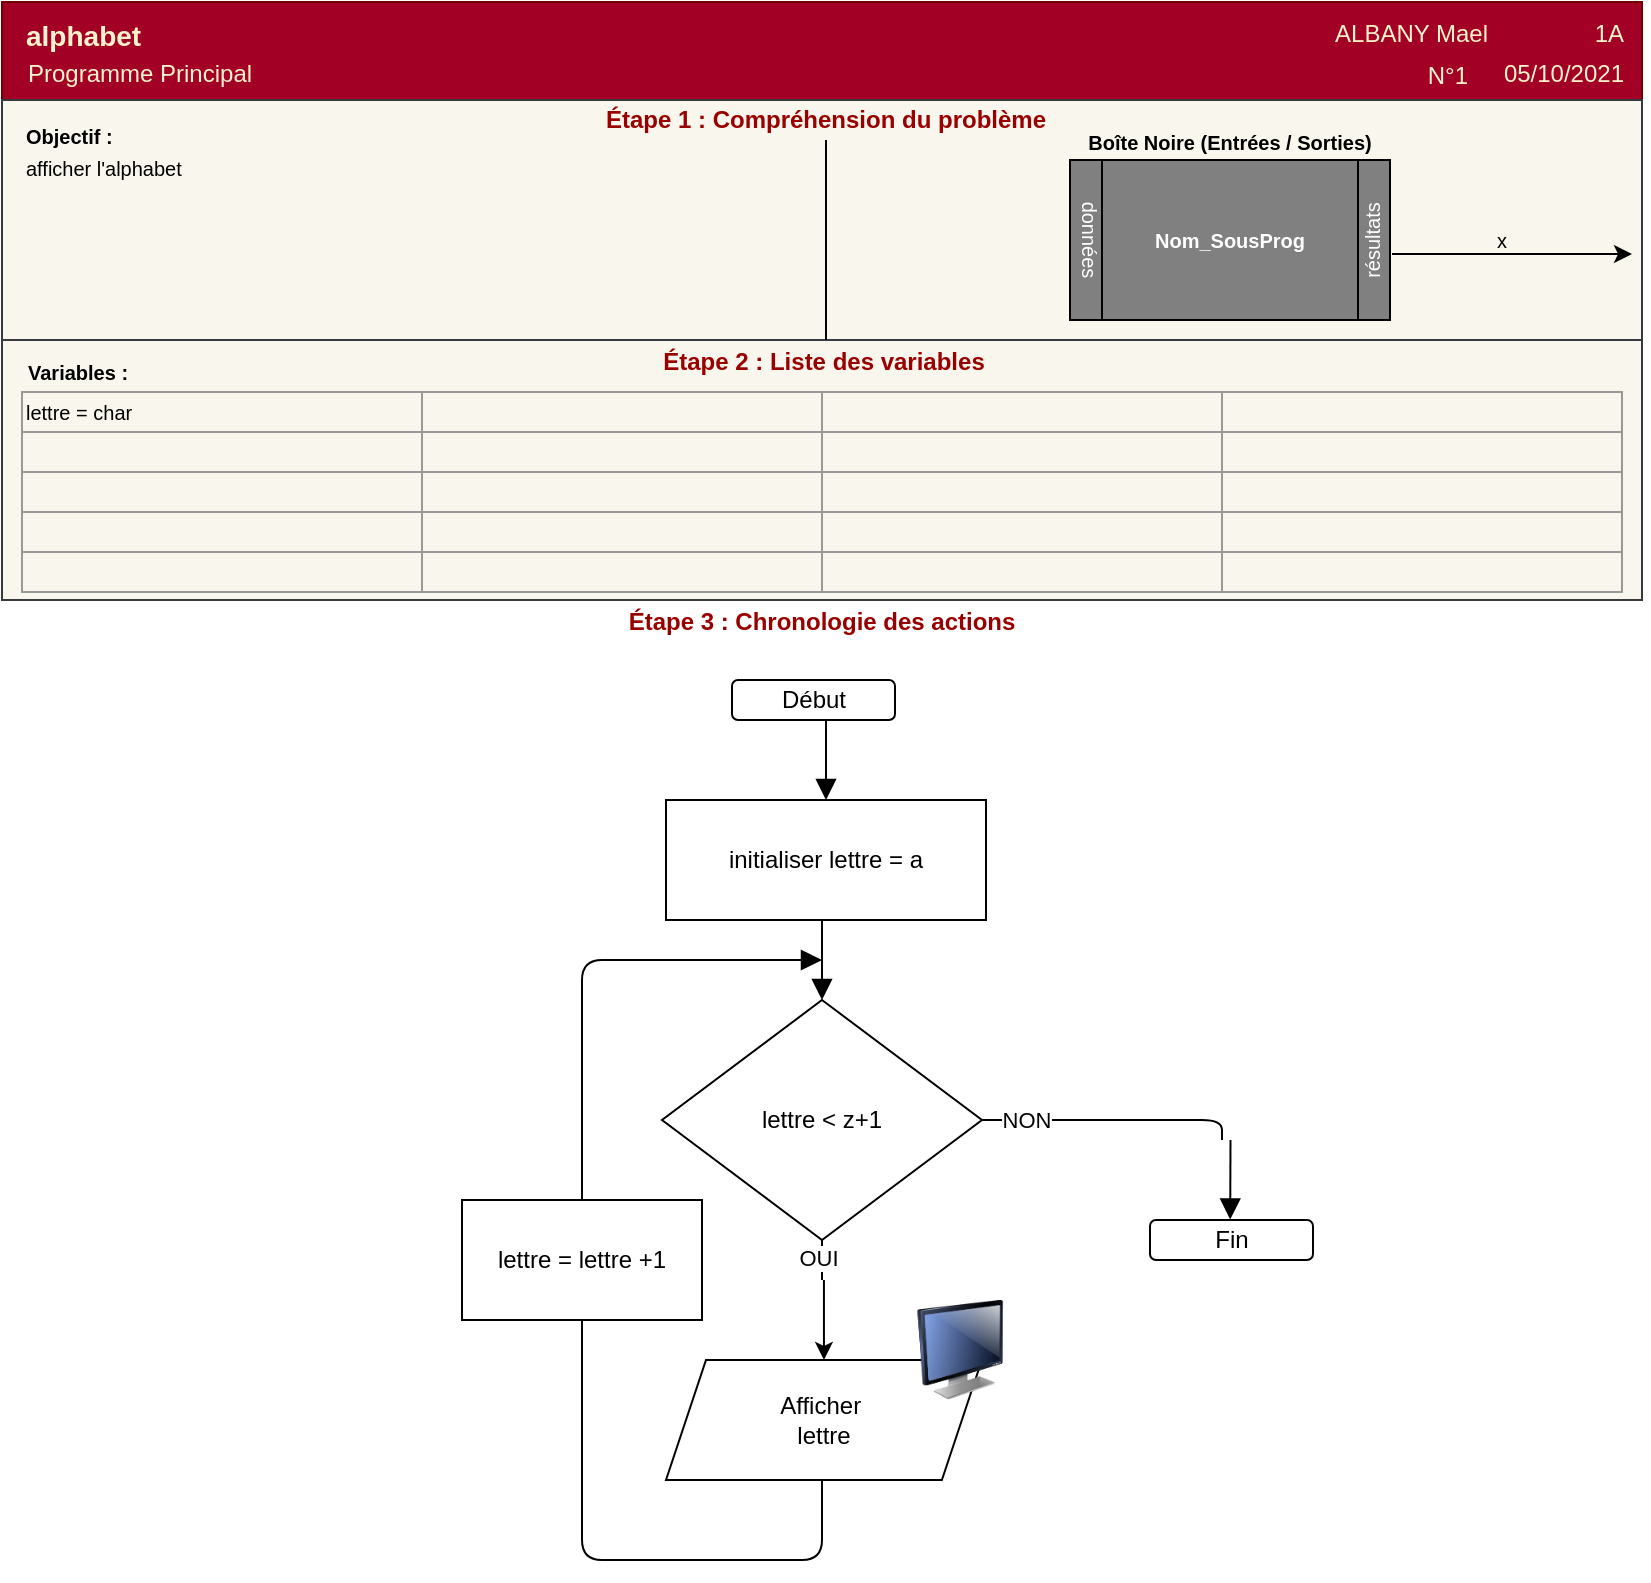 <mxfile version="15.2.7" type="device"><diagram id="C5RBs43oDa-KdzZeNtuy" name="Page-1"><mxGraphModel dx="2414" dy="1859" grid="1" gridSize="10" guides="1" tooltips="1" connect="1" arrows="1" fold="1" page="1" pageScale="1" pageWidth="827" pageHeight="1169" math="0" shadow="0"><root><mxCell id="WIyWlLk6GJQsqaUBKTNV-0"/><mxCell id="WIyWlLk6GJQsqaUBKTNV-1" parent="WIyWlLk6GJQsqaUBKTNV-0"/><mxCell id="lnCyzunkSjbtColJnRYk-47" value="" style="group" parent="WIyWlLk6GJQsqaUBKTNV-1" vertex="1" connectable="0"><mxGeometry x="-1650" y="-1169" width="820" height="299" as="geometry"/></mxCell><mxCell id="lnCyzunkSjbtColJnRYk-46" value="" style="group;allowArrows=0;dropTarget=0;recursiveResize=0;expand=0;movable=0;resizable=0;rotatable=0;deletable=0;cloneable=0;editable=0;" parent="lnCyzunkSjbtColJnRYk-47" vertex="1" connectable="0"><mxGeometry width="820" height="299" as="geometry"/></mxCell><mxCell id="FBwt7Aevd6_M9OipMNYC-8" value="" style="rounded=0;whiteSpace=wrap;html=1;fontSize=12;align=left;fillColor=#a20025;strokeColor=#6F0000;fontColor=#ffffff;deletable=0;cloneable=0;rotatable=0;resizable=0;movable=0;expand=0;recursiveResize=0;allowArrows=0;connectable=0;editable=0;" parent="lnCyzunkSjbtColJnRYk-46" vertex="1"><mxGeometry width="820" height="49" as="geometry"/></mxCell><mxCell id="td8Thl32gD1S19auqDvH-131" value="" style="rounded=0;whiteSpace=wrap;html=1;strokeWidth=1;perimeterSpacing=0;connectable=0;allowArrows=0;resizable=0;movable=0;rotatable=0;cloneable=0;deletable=0;resizeWidth=0;fillColor=#f9f7ed;strokeColor=#36393d;expand=0;recursiveResize=0;editable=0;" parent="lnCyzunkSjbtColJnRYk-46" vertex="1"><mxGeometry y="49" width="820" height="120" as="geometry"/></mxCell><mxCell id="pmkci14DqVWy7yplzHCR-0" value="" style="rounded=0;whiteSpace=wrap;html=1;fillColor=#f9f7ed;strokeColor=#36393d;connectable=0;allowArrows=0;recursiveResize=0;expand=0;movable=0;resizable=0;rotatable=0;cloneable=0;deletable=0;editable=0;" parent="lnCyzunkSjbtColJnRYk-46" vertex="1"><mxGeometry y="169" width="820" height="130" as="geometry"/></mxCell><mxCell id="FBwt7Aevd6_M9OipMNYC-7" value="" style="endArrow=none;html=1;fontSize=12;fontColor=#808080;startFill=0;endFill=0;anchorPointDirection=0;bendable=0;movable=0;cloneable=0;deletable=0;editable=0;" parent="lnCyzunkSjbtColJnRYk-47" edge="1"><mxGeometry width="50" height="50" relative="1" as="geometry"><mxPoint x="412" y="69" as="sourcePoint"/><mxPoint x="412" y="169" as="targetPoint"/></mxGeometry></mxCell><mxCell id="05bFbuM6658bWkNC-nGX-3" value="" style="group" parent="lnCyzunkSjbtColJnRYk-47" vertex="1" connectable="0"><mxGeometry x="695" y="109" width="120" height="20" as="geometry"/></mxCell><mxCell id="05bFbuM6658bWkNC-nGX-4" value="" style="endArrow=classic;html=1;anchorPointDirection=0;bendable=0;cloneable=0;movable=0;deletable=0;editable=0;" parent="05bFbuM6658bWkNC-nGX-3" edge="1"><mxGeometry y="10" width="50" height="50" as="geometry"><mxPoint y="17" as="sourcePoint"/><mxPoint x="120" y="17" as="targetPoint"/></mxGeometry></mxCell><mxCell id="05bFbuM6658bWkNC-nGX-5" value="&lt;font style=&quot;font-size: 10px&quot;&gt;x&lt;br&gt;&lt;/font&gt;" style="text;html=1;strokeColor=none;fillColor=none;align=center;verticalAlign=middle;whiteSpace=wrap;rounded=0;connectable=0;allowArrows=0;recursiveResize=0;expand=0;movable=0;resizable=0;rotatable=0;cloneable=0;deletable=0;autosize=1;pointerEvents=0;" parent="05bFbuM6658bWkNC-nGX-3" vertex="1"><mxGeometry x="45" width="20" height="20" as="geometry"/></mxCell><mxCell id="td8Thl32gD1S19auqDvH-126" value="Programme Principal&amp;nbsp;" style="text;html=1;strokeColor=none;fillColor=none;align=left;verticalAlign=middle;whiteSpace=wrap;rounded=0;fontColor=#FFF2CC;connectable=0;allowArrows=0;recursiveResize=0;expand=0;movable=0;resizable=0;rotatable=0;cloneable=0;deletable=0;pointerEvents=0;" parent="WIyWlLk6GJQsqaUBKTNV-1" vertex="1"><mxGeometry x="-1639" y="-1143" width="238" height="20" as="geometry"/></mxCell><mxCell id="td8Thl32gD1S19auqDvH-127" value="ALBANY Mael" style="text;html=1;strokeColor=none;fillColor=none;align=right;verticalAlign=middle;whiteSpace=wrap;rounded=0;movable=0;resizable=0;rotatable=0;deletable=0;editable=1;connectable=0;fontColor=#FFF2CC;allowArrows=0;recursiveResize=0;expand=0;cloneable=0;pointerEvents=0;" parent="WIyWlLk6GJQsqaUBKTNV-1" vertex="1"><mxGeometry x="-1285" y="-1163" width="380" height="20" as="geometry"/></mxCell><mxCell id="td8Thl32gD1S19auqDvH-128" value="1A" style="text;html=1;strokeColor=none;fillColor=none;align=right;verticalAlign=middle;whiteSpace=wrap;rounded=0;movable=0;fontColor=#FFF2CC;connectable=0;allowArrows=0;recursiveResize=0;expand=0;resizable=0;rotatable=0;cloneable=0;deletable=0;pointerEvents=0;" parent="WIyWlLk6GJQsqaUBKTNV-1" vertex="1"><mxGeometry x="-900" y="-1165" width="63.45" height="23" as="geometry"/></mxCell><mxCell id="td8Thl32gD1S19auqDvH-132" value="N°1" style="text;html=1;strokeColor=none;fillColor=none;align=right;verticalAlign=middle;whiteSpace=wrap;rounded=0;movable=0;fontColor=#FFF2CC;connectable=0;allowArrows=0;recursiveResize=0;expand=0;resizable=0;rotatable=0;cloneable=0;deletable=0;pointerEvents=0;" parent="WIyWlLk6GJQsqaUBKTNV-1" vertex="1"><mxGeometry x="-1017" y="-1142" width="102" height="20" as="geometry"/></mxCell><mxCell id="td8Thl32gD1S19auqDvH-133" value="&lt;font style=&quot;font-size: 10px&quot;&gt;&lt;b&gt;Objectif :&lt;/b&gt;&lt;/font&gt;" style="text;html=1;strokeColor=none;fillColor=none;align=left;verticalAlign=middle;whiteSpace=wrap;rounded=0;fontSize=14;resizable=0;movable=0;editable=0;rotatable=0;deletable=0;connectable=0;allowArrows=0;recursiveResize=0;expand=0;cloneable=0;pointerEvents=0;" parent="WIyWlLk6GJQsqaUBKTNV-1" vertex="1"><mxGeometry x="-1640" y="-1112.5" width="160" height="19.5" as="geometry"/></mxCell><mxCell id="td8Thl32gD1S19auqDvH-142" value="05/10/2021" style="text;html=1;strokeColor=none;fillColor=none;align=right;verticalAlign=middle;whiteSpace=wrap;rounded=0;movable=0;fontColor=#FFF2CC;connectable=0;allowArrows=0;recursiveResize=0;expand=0;resizable=0;rotatable=0;cloneable=0;deletable=0;pointerEvents=0;" parent="WIyWlLk6GJQsqaUBKTNV-1" vertex="1"><mxGeometry x="-908" y="-1143" width="71" height="20" as="geometry"/></mxCell><mxCell id="td8Thl32gD1S19auqDvH-143" value="&lt;font color=&quot;#fff2cc&quot; face=&quot;helvetica&quot;&gt;&lt;span style=&quot;font-size: 14px&quot;&gt;&lt;b&gt;alphabet&lt;/b&gt;&lt;/span&gt;&lt;/font&gt;" style="text;whiteSpace=wrap;html=1;fontSize=16;movable=0;align=left;connectable=0;allowArrows=0;resizable=0;rotatable=0;cloneable=0;deletable=0;expand=0;recursiveResize=0;pointerEvents=0;" parent="WIyWlLk6GJQsqaUBKTNV-1" vertex="1"><mxGeometry x="-1640" y="-1169" width="280" height="30" as="geometry"/></mxCell><mxCell id="td8Thl32gD1S19auqDvH-146" value="&lt;font style=&quot;font-size: 10px&quot;&gt;afficher l'alphabet&amp;nbsp;&lt;/font&gt;" style="text;html=1;strokeColor=none;fillColor=none;align=left;verticalAlign=top;whiteSpace=wrap;rounded=0;movable=0;autosize=0;resizable=0;deletable=0;allowArrows=0;connectable=0;imageVerticalAlign=top;rotatable=0;cloneable=0;recursiveResize=0;expand=0;resizeHeight=0;pointerEvents=0;" parent="WIyWlLk6GJQsqaUBKTNV-1" vertex="1"><mxGeometry x="-1640" y="-1100" width="370" height="90" as="geometry"/></mxCell><mxCell id="pmkci14DqVWy7yplzHCR-1" value="&lt;b style=&quot;&quot;&gt;&lt;font style=&quot;font-size: 10px&quot;&gt;Variables :&lt;/font&gt;&lt;/b&gt;" style="text;html=1;strokeColor=none;fillColor=none;align=left;verticalAlign=middle;whiteSpace=wrap;rounded=0;connectable=0;allowArrows=0;recursiveResize=0;expand=0;movable=0;resizable=0;rotatable=0;cloneable=0;deletable=0;pointerEvents=0;editable=0;" parent="WIyWlLk6GJQsqaUBKTNV-1" vertex="1"><mxGeometry x="-1639" y="-994" width="80" height="20" as="geometry"/></mxCell><mxCell id="pmkci14DqVWy7yplzHCR-34" value="" style="group;allowArrows=0;dropTarget=0;recursiveResize=0;expand=0;movable=0;resizable=0;rotatable=0;deletable=0;cloneable=0;pointerEvents=0;" parent="WIyWlLk6GJQsqaUBKTNV-1" vertex="1" connectable="0"><mxGeometry x="-1639" y="-970" width="795" height="90" as="geometry"/></mxCell><mxCell id="pmkci14DqVWy7yplzHCR-53" value="" style="group;allowArrows=0;dropTarget=0;recursiveResize=0;expand=0;movable=0;resizable=0;rotatable=0;cloneable=0;deletable=0;container=0;pointerEvents=0;" parent="WIyWlLk6GJQsqaUBKTNV-1" vertex="1" connectable="0"><mxGeometry x="-1639" y="-970" width="800.45" height="90" as="geometry"/></mxCell><mxCell id="lnCyzunkSjbtColJnRYk-22" value="&lt;span style=&quot;font-family: &amp;#34;helvetica&amp;#34; ; font-style: normal ; letter-spacing: normal ; text-indent: 0px ; text-transform: none ; word-spacing: 0px ; display: inline ; float: none&quot;&gt;&lt;b&gt;&lt;font style=&quot;font-size: 12px&quot; color=&quot;#990000&quot;&gt;Étape 1 : Compréhension du problème&lt;/font&gt;&lt;/b&gt;&lt;/span&gt;" style="text;whiteSpace=wrap;html=1;align=center;connectable=0;allowArrows=0;recursiveResize=0;expand=0;movable=0;resizable=0;rotatable=0;deletable=0;cloneable=0;pointerEvents=0;editable=0;" parent="WIyWlLk6GJQsqaUBKTNV-1" vertex="1"><mxGeometry x="-1378" y="-1123.75" width="280" height="30" as="geometry"/></mxCell><mxCell id="lnCyzunkSjbtColJnRYk-23" value="&lt;span style=&quot;font-family: &amp;#34;helvetica&amp;#34; ; font-style: normal ; letter-spacing: normal ; text-indent: 0px ; text-transform: none ; word-spacing: 0px ; display: inline ; float: none&quot;&gt;&lt;b&gt;&lt;font style=&quot;font-size: 12px&quot; color=&quot;#990000&quot;&gt;Étape 2 : Liste des variables&lt;/font&gt;&lt;/b&gt;&lt;/span&gt;" style="text;whiteSpace=wrap;html=1;align=center;connectable=0;allowArrows=0;expand=0;recursiveResize=0;movable=0;resizable=0;rotatable=0;cloneable=0;deletable=0;pointerEvents=0;editable=0;" parent="WIyWlLk6GJQsqaUBKTNV-1" vertex="1"><mxGeometry x="-1379" y="-1003" width="280" height="30" as="geometry"/></mxCell><mxCell id="lnCyzunkSjbtColJnRYk-24" value="&lt;span style=&quot;font-family: &amp;#34;helvetica&amp;#34; ; font-style: normal ; letter-spacing: normal ; text-indent: 0px ; text-transform: none ; word-spacing: 0px ; display: inline ; float: none&quot;&gt;&lt;b&gt;&lt;font style=&quot;font-size: 12px&quot; color=&quot;#990000&quot;&gt;Étape 3 : Chronologie des actions&lt;/font&gt;&lt;/b&gt;&lt;/span&gt;" style="text;whiteSpace=wrap;html=1;align=center;connectable=0;allowArrows=0;recursiveResize=0;expand=0;movable=0;resizable=0;rotatable=0;cloneable=0;deletable=0;pointerEvents=0;editable=0;" parent="WIyWlLk6GJQsqaUBKTNV-1" vertex="1"><mxGeometry x="-1380" y="-873" width="280" height="20" as="geometry"/></mxCell><mxCell id="pmkci14DqVWy7yplzHCR-49" value="lettre = char" style="rounded=0;whiteSpace=wrap;html=1;align=left;verticalAlign=middle;labelBackgroundColor=none;fontColor=none;noLabel=0;fillColor=none;strokeColor=#999999;allowArrows=0;connectable=0;recursiveResize=0;expand=0;movable=0;resizable=0;rotatable=0;cloneable=0;deletable=0;editable=1;fontSize=10;spacingBottom=1;pointerEvents=0;" parent="WIyWlLk6GJQsqaUBKTNV-1" vertex="1"><mxGeometry x="-1640" y="-974" width="200" height="20" as="geometry"/></mxCell><mxCell id="td8Thl32gD1S19auqDvH-148" value="&lt;font style=&quot;font-size: 10px&quot;&gt;&lt;b&gt;Boîte Noire (Entrées / Sorties)&lt;/b&gt;&lt;/font&gt;" style="text;html=1;strokeColor=none;fillColor=none;align=center;verticalAlign=middle;whiteSpace=wrap;rounded=0;fontSize=14;movable=0;resizable=0;connectable=0;allowArrows=0;rotatable=0;deletable=0;expand=0;editable=0;recursiveResize=0;cloneable=0;pointerEvents=0;" parent="WIyWlLk6GJQsqaUBKTNV-1" vertex="1"><mxGeometry x="-1126" y="-1109.5" width="180" height="19.5" as="geometry"/></mxCell><mxCell id="lnCyzunkSjbtColJnRYk-25" value="" style="group;allowArrows=0;dropTarget=0;recursiveResize=0;expand=0;movable=0;resizable=0;rotatable=0;cloneable=0;deletable=0;editable=0;" parent="WIyWlLk6GJQsqaUBKTNV-1" vertex="1" connectable="0"><mxGeometry x="-1117" y="-1090" width="162" height="80" as="geometry"/></mxCell><mxCell id="lnCyzunkSjbtColJnRYk-19" value="&lt;font color=&quot;#ffffff&quot; style=&quot;font-size: 10px&quot;&gt;&lt;b&gt;Nom_SousProg&lt;/b&gt;&lt;/font&gt;" style="shape=process;whiteSpace=wrap;html=1;backgroundOutline=0;fontColor=#808080;fillColor=#808080;allowArrows=0;recursiveResize=0;expand=0;resizable=0;rotatable=0;cloneable=0;connectable=0;movable=0;deletable=0;" parent="lnCyzunkSjbtColJnRYk-25" vertex="1"><mxGeometry x="1" width="160" height="80" as="geometry"/></mxCell><mxCell id="lnCyzunkSjbtColJnRYk-20" value="&lt;span style=&quot;font-size: 10px&quot;&gt;données&lt;/span&gt;" style="text;html=1;strokeColor=none;fillColor=none;align=center;verticalAlign=middle;whiteSpace=wrap;rounded=0;horizontal=0;fontColor=#FFFFFF;rotation=-180;spacing=0;fontSize=10;allowArrows=0;expand=0;movable=0;resizable=0;rotatable=0;cloneable=0;deletable=0;pointerEvents=0;editable=0;connectable=0;recursiveResize=0;" parent="lnCyzunkSjbtColJnRYk-25" vertex="1"><mxGeometry x="1" y="10" width="20" height="60" as="geometry"/></mxCell><mxCell id="lnCyzunkSjbtColJnRYk-21" value="&lt;span style=&quot;font-size: 10px&quot;&gt;résultats&lt;br style=&quot;font-size: 10px&quot;&gt;&lt;/span&gt;" style="text;html=1;strokeColor=none;fillColor=none;align=center;verticalAlign=middle;whiteSpace=wrap;rounded=0;horizontal=0;fontColor=#FFFFFF;rotation=0;spacing=0;fontSize=10;allowArrows=0;expand=0;movable=0;resizable=0;rotatable=0;cloneable=0;deletable=0;pointerEvents=0;editable=0;connectable=0;recursiveResize=0;" parent="lnCyzunkSjbtColJnRYk-25" vertex="1"><mxGeometry x="142" y="10" width="20" height="60" as="geometry"/></mxCell><mxCell id="lnCyzunkSjbtColJnRYk-27" value="" style="rounded=0;whiteSpace=wrap;html=1;align=left;verticalAlign=middle;labelBackgroundColor=none;fontColor=none;noLabel=0;fillColor=none;strokeColor=#999999;allowArrows=0;connectable=0;recursiveResize=0;expand=0;movable=0;resizable=0;rotatable=0;cloneable=0;deletable=0;editable=1;fontSize=10;spacingBottom=1;pointerEvents=0;" parent="WIyWlLk6GJQsqaUBKTNV-1" vertex="1"><mxGeometry x="-1640" y="-954" width="200" height="20" as="geometry"/></mxCell><mxCell id="lnCyzunkSjbtColJnRYk-28" value="" style="rounded=0;whiteSpace=wrap;html=1;align=left;verticalAlign=middle;labelBackgroundColor=none;fontColor=none;noLabel=0;fillColor=none;strokeColor=#999999;allowArrows=0;connectable=0;recursiveResize=0;expand=0;movable=0;resizable=0;rotatable=0;cloneable=0;deletable=0;editable=1;fontSize=10;spacingBottom=1;pointerEvents=0;" parent="WIyWlLk6GJQsqaUBKTNV-1" vertex="1"><mxGeometry x="-1640" y="-934" width="200" height="20" as="geometry"/></mxCell><mxCell id="lnCyzunkSjbtColJnRYk-29" value="" style="rounded=0;whiteSpace=wrap;html=1;align=left;verticalAlign=middle;labelBackgroundColor=none;fontColor=none;noLabel=0;fillColor=none;strokeColor=#999999;allowArrows=0;connectable=0;recursiveResize=0;expand=0;movable=0;resizable=0;rotatable=0;cloneable=0;deletable=0;editable=1;fontSize=10;spacingBottom=1;pointerEvents=0;" parent="WIyWlLk6GJQsqaUBKTNV-1" vertex="1"><mxGeometry x="-1640" y="-914" width="200" height="20" as="geometry"/></mxCell><mxCell id="lnCyzunkSjbtColJnRYk-30" value="" style="rounded=0;whiteSpace=wrap;html=1;align=left;verticalAlign=middle;labelBackgroundColor=none;fontColor=none;noLabel=0;fillColor=none;strokeColor=#999999;allowArrows=0;connectable=0;recursiveResize=0;expand=0;movable=0;resizable=0;rotatable=0;cloneable=0;deletable=0;editable=1;fontSize=10;spacingBottom=1;pointerEvents=0;" parent="WIyWlLk6GJQsqaUBKTNV-1" vertex="1"><mxGeometry x="-1640" y="-894" width="200" height="20" as="geometry"/></mxCell><mxCell id="lnCyzunkSjbtColJnRYk-31" value="" style="rounded=0;whiteSpace=wrap;html=1;align=left;verticalAlign=middle;labelBackgroundColor=none;fontColor=none;noLabel=0;fillColor=none;strokeColor=#999999;allowArrows=0;connectable=0;recursiveResize=0;expand=0;movable=0;resizable=0;rotatable=0;cloneable=0;deletable=0;editable=1;fontSize=10;spacingBottom=1;pointerEvents=0;" parent="WIyWlLk6GJQsqaUBKTNV-1" vertex="1"><mxGeometry x="-1440" y="-974" width="200" height="20" as="geometry"/></mxCell><mxCell id="lnCyzunkSjbtColJnRYk-32" value="" style="rounded=0;whiteSpace=wrap;html=1;align=left;verticalAlign=middle;labelBackgroundColor=none;fontColor=none;noLabel=0;fillColor=none;strokeColor=#999999;allowArrows=0;connectable=0;recursiveResize=0;expand=0;movable=0;resizable=0;rotatable=0;cloneable=0;deletable=0;editable=1;fontSize=10;spacingBottom=1;pointerEvents=0;" parent="WIyWlLk6GJQsqaUBKTNV-1" vertex="1"><mxGeometry x="-1440" y="-954" width="200" height="20" as="geometry"/></mxCell><mxCell id="lnCyzunkSjbtColJnRYk-33" value="" style="rounded=0;whiteSpace=wrap;html=1;align=left;verticalAlign=middle;labelBackgroundColor=none;fontColor=none;noLabel=0;fillColor=none;strokeColor=#999999;allowArrows=0;connectable=0;recursiveResize=0;expand=0;movable=0;resizable=0;rotatable=0;cloneable=0;deletable=0;editable=1;fontSize=10;spacingBottom=1;pointerEvents=0;" parent="WIyWlLk6GJQsqaUBKTNV-1" vertex="1"><mxGeometry x="-1440" y="-934" width="200" height="20" as="geometry"/></mxCell><mxCell id="lnCyzunkSjbtColJnRYk-34" value="" style="rounded=0;whiteSpace=wrap;html=1;align=left;verticalAlign=middle;labelBackgroundColor=none;fontColor=none;noLabel=0;fillColor=none;strokeColor=#999999;allowArrows=0;connectable=0;recursiveResize=0;expand=0;movable=0;resizable=0;rotatable=0;cloneable=0;deletable=0;editable=1;fontSize=10;spacingBottom=1;pointerEvents=0;" parent="WIyWlLk6GJQsqaUBKTNV-1" vertex="1"><mxGeometry x="-1440" y="-914" width="200" height="20" as="geometry"/></mxCell><mxCell id="lnCyzunkSjbtColJnRYk-35" value="" style="rounded=0;whiteSpace=wrap;html=1;align=left;verticalAlign=middle;labelBackgroundColor=none;fontColor=none;noLabel=0;fillColor=none;strokeColor=#999999;allowArrows=0;connectable=0;recursiveResize=0;expand=0;movable=0;resizable=0;rotatable=0;cloneable=0;deletable=0;editable=1;fontSize=10;spacingBottom=1;pointerEvents=0;" parent="WIyWlLk6GJQsqaUBKTNV-1" vertex="1"><mxGeometry x="-1440" y="-894" width="200" height="20" as="geometry"/></mxCell><mxCell id="lnCyzunkSjbtColJnRYk-36" value="" style="rounded=0;whiteSpace=wrap;html=1;align=left;verticalAlign=middle;labelBackgroundColor=none;fontColor=none;noLabel=0;fillColor=none;strokeColor=#999999;allowArrows=0;connectable=0;recursiveResize=0;expand=0;movable=0;resizable=0;rotatable=0;cloneable=0;deletable=0;editable=1;fontSize=10;spacingBottom=1;pointerEvents=0;" parent="WIyWlLk6GJQsqaUBKTNV-1" vertex="1"><mxGeometry x="-1240" y="-974" width="200" height="20" as="geometry"/></mxCell><mxCell id="lnCyzunkSjbtColJnRYk-37" value="" style="rounded=0;whiteSpace=wrap;html=1;align=left;verticalAlign=middle;labelBackgroundColor=none;fontColor=none;noLabel=0;fillColor=none;strokeColor=#999999;allowArrows=0;connectable=0;recursiveResize=0;expand=0;movable=0;resizable=0;rotatable=0;cloneable=0;deletable=0;editable=1;fontSize=10;spacingBottom=1;pointerEvents=0;" parent="WIyWlLk6GJQsqaUBKTNV-1" vertex="1"><mxGeometry x="-1240" y="-954" width="200" height="20" as="geometry"/></mxCell><mxCell id="lnCyzunkSjbtColJnRYk-38" value="" style="rounded=0;whiteSpace=wrap;html=1;align=left;verticalAlign=middle;labelBackgroundColor=none;fontColor=none;noLabel=0;fillColor=none;strokeColor=#999999;allowArrows=0;connectable=0;recursiveResize=0;expand=0;movable=0;resizable=0;rotatable=0;cloneable=0;deletable=0;editable=1;fontSize=10;spacingBottom=1;pointerEvents=0;" parent="WIyWlLk6GJQsqaUBKTNV-1" vertex="1"><mxGeometry x="-1240" y="-934" width="200" height="20" as="geometry"/></mxCell><mxCell id="lnCyzunkSjbtColJnRYk-39" value="" style="rounded=0;whiteSpace=wrap;html=1;align=left;verticalAlign=middle;labelBackgroundColor=none;fontColor=none;noLabel=0;fillColor=none;strokeColor=#999999;allowArrows=0;connectable=0;recursiveResize=0;expand=0;movable=0;resizable=0;rotatable=0;cloneable=0;deletable=0;editable=1;fontSize=10;spacingBottom=1;pointerEvents=0;" parent="WIyWlLk6GJQsqaUBKTNV-1" vertex="1"><mxGeometry x="-1240" y="-914" width="200" height="20" as="geometry"/></mxCell><mxCell id="lnCyzunkSjbtColJnRYk-40" value="" style="rounded=0;whiteSpace=wrap;html=1;align=left;verticalAlign=middle;labelBackgroundColor=none;fontColor=none;noLabel=0;fillColor=none;strokeColor=#999999;allowArrows=0;connectable=0;recursiveResize=0;expand=0;movable=0;resizable=0;rotatable=0;cloneable=0;deletable=0;editable=1;fontSize=10;spacingBottom=1;pointerEvents=0;" parent="WIyWlLk6GJQsqaUBKTNV-1" vertex="1"><mxGeometry x="-1240" y="-894" width="200" height="20" as="geometry"/></mxCell><mxCell id="lnCyzunkSjbtColJnRYk-41" value="" style="rounded=0;whiteSpace=wrap;html=1;align=left;verticalAlign=middle;labelBackgroundColor=none;fontColor=none;noLabel=0;fillColor=none;strokeColor=#999999;allowArrows=0;connectable=0;recursiveResize=0;expand=0;movable=0;resizable=0;rotatable=0;cloneable=0;deletable=0;editable=1;fontSize=10;spacingBottom=1;pointerEvents=0;" parent="WIyWlLk6GJQsqaUBKTNV-1" vertex="1"><mxGeometry x="-1040" y="-974" width="200" height="20" as="geometry"/></mxCell><mxCell id="lnCyzunkSjbtColJnRYk-42" value="" style="rounded=0;whiteSpace=wrap;html=1;align=left;verticalAlign=middle;labelBackgroundColor=none;fontColor=none;noLabel=0;fillColor=none;strokeColor=#999999;allowArrows=0;connectable=0;recursiveResize=0;expand=0;movable=0;resizable=0;rotatable=0;cloneable=0;deletable=0;editable=1;fontSize=10;spacingBottom=1;pointerEvents=0;" parent="WIyWlLk6GJQsqaUBKTNV-1" vertex="1"><mxGeometry x="-1040" y="-954" width="200" height="20" as="geometry"/></mxCell><mxCell id="lnCyzunkSjbtColJnRYk-43" value="" style="rounded=0;whiteSpace=wrap;html=1;align=left;verticalAlign=middle;labelBackgroundColor=none;fontColor=none;noLabel=0;fillColor=none;strokeColor=#999999;allowArrows=0;connectable=0;recursiveResize=0;expand=0;movable=0;resizable=0;rotatable=0;cloneable=0;deletable=0;editable=1;fontSize=10;spacingBottom=1;pointerEvents=0;" parent="WIyWlLk6GJQsqaUBKTNV-1" vertex="1"><mxGeometry x="-1040" y="-934" width="200" height="20" as="geometry"/></mxCell><mxCell id="lnCyzunkSjbtColJnRYk-44" value="" style="rounded=0;whiteSpace=wrap;html=1;align=left;verticalAlign=middle;labelBackgroundColor=none;fontColor=none;noLabel=0;fillColor=none;strokeColor=#999999;allowArrows=0;connectable=0;recursiveResize=0;expand=0;movable=0;resizable=0;rotatable=0;cloneable=0;deletable=0;editable=1;fontSize=10;spacingBottom=1;pointerEvents=0;" parent="WIyWlLk6GJQsqaUBKTNV-1" vertex="1"><mxGeometry x="-1040" y="-914" width="200" height="20" as="geometry"/></mxCell><mxCell id="lnCyzunkSjbtColJnRYk-45" value="" style="rounded=0;whiteSpace=wrap;html=1;align=left;verticalAlign=middle;labelBackgroundColor=none;fontColor=none;noLabel=0;fillColor=none;strokeColor=#999999;allowArrows=0;connectable=0;recursiveResize=0;expand=0;movable=0;resizable=0;rotatable=0;cloneable=0;deletable=0;editable=1;fontSize=10;spacingBottom=1;pointerEvents=0;" parent="WIyWlLk6GJQsqaUBKTNV-1" vertex="1"><mxGeometry x="-1040" y="-894" width="200" height="20" as="geometry"/></mxCell><mxCell id="OfqbI2olw_oCCdwWhTum-0" value="Début" style="rounded=1;whiteSpace=wrap;html=1;fontSize=12;glass=0;strokeWidth=1;shadow=0;fontColor=#000000;fillColor=default;align=center;imageAspect=1;connectable=1;allowArrows=0;recursiveResize=0;expand=0;resizable=0;rotatable=0;cloneable=0;pointerEvents=0;" vertex="1" parent="WIyWlLk6GJQsqaUBKTNV-1"><mxGeometry x="-1285" y="-830" width="81.5" height="20" as="geometry"/></mxCell><mxCell id="OfqbI2olw_oCCdwWhTum-1" value="" style="group" vertex="1" connectable="0" parent="WIyWlLk6GJQsqaUBKTNV-1"><mxGeometry x="-1318" y="-810" width="160" height="100" as="geometry"/></mxCell><mxCell id="OfqbI2olw_oCCdwWhTum-2" value="initialiser lettre = a" style="rounded=0;whiteSpace=wrap;html=1;fontSize=12;glass=0;strokeWidth=1;shadow=0;fontColor=#000000;fillColor=default;align=center;pointerEvents=0;connectable=1;allowArrows=0;expand=0;rotatable=0;movable=0;recursiveResize=0;cloneable=0;deletable=0;" vertex="1" parent="OfqbI2olw_oCCdwWhTum-1"><mxGeometry y="40" width="160" height="60" as="geometry"/></mxCell><mxCell id="OfqbI2olw_oCCdwWhTum-3" value="" style="endArrow=block;html=1;endSize=8;endFill=1;anchorPointDirection=0;bendable=0;entryX=0.5;entryY=0;entryDx=0;entryDy=0;movable=0;cloneable=0;deletable=0;editable=0;" edge="1" parent="OfqbI2olw_oCCdwWhTum-1" target="OfqbI2olw_oCCdwWhTum-2"><mxGeometry width="50" height="50" as="geometry"><mxPoint x="80" as="sourcePoint"/><mxPoint x="81.22" y="60" as="targetPoint"/></mxGeometry></mxCell><mxCell id="OfqbI2olw_oCCdwWhTum-4" value="" style="group" vertex="1" connectable="0" parent="WIyWlLk6GJQsqaUBKTNV-1"><mxGeometry x="-1360" y="-710" width="365.5" height="320" as="geometry"/></mxCell><mxCell id="OfqbI2olw_oCCdwWhTum-5" value="" style="endArrow=block;html=1;endFill=1;endSize=8;spacingBottom=30;spacingRight=2;spacingLeft=0;anchorPointDirection=0;bendable=1;movable=1;cloneable=0;deletable=1;editable=1;resizable=1;rotatable=1;connectable=1;" edge="1" parent="OfqbI2olw_oCCdwWhTum-4"><mxGeometry x="40" y="280" width="50" height="50" as="geometry"><mxPoint x="120" y="280" as="sourcePoint"/><mxPoint x="120" y="20" as="targetPoint"/><Array as="points"><mxPoint x="120" y="320"/><mxPoint y="320"/><mxPoint y="240"/><mxPoint y="20"/></Array></mxGeometry></mxCell><mxCell id="OfqbI2olw_oCCdwWhTum-6" value="" style="group;allowArrows=0;dropTarget=0;recursiveResize=0;expand=0;resizable=0;rotatable=0;cloneable=0;deletable=1;" vertex="1" connectable="0" parent="OfqbI2olw_oCCdwWhTum-4"><mxGeometry x="40" width="280" height="180" as="geometry"/></mxCell><mxCell id="OfqbI2olw_oCCdwWhTum-7" value="lettre &amp;lt; z+1" style="rhombus;whiteSpace=wrap;html=1;pointerEvents=0;connectable=1;allowArrows=0;recursiveResize=0;expand=0;rotatable=0;cloneable=0;deletable=0;" vertex="1" parent="OfqbI2olw_oCCdwWhTum-6"><mxGeometry y="40" width="160" height="120" as="geometry"/></mxCell><mxCell id="OfqbI2olw_oCCdwWhTum-8" value="" style="endArrow=none;html=1;exitX=0.5;exitY=1;exitDx=0;exitDy=0;endFill=0;endSize=8;spacingBottom=30;spacingRight=2;spacingLeft=0;anchorPointDirection=0;bendable=0;movable=0;cloneable=0;deletable=0;editable=0;resizable=1;rotatable=1;connectable=1;startFill=0;" edge="1" parent="OfqbI2olw_oCCdwWhTum-6" source="OfqbI2olw_oCCdwWhTum-7"><mxGeometry y="40" width="50" height="50" as="geometry"><mxPoint x="360" y="140" as="sourcePoint"/><mxPoint x="80" y="180" as="targetPoint"/></mxGeometry></mxCell><mxCell id="OfqbI2olw_oCCdwWhTum-9" value="OUI" style="edgeLabel;html=1;align=center;verticalAlign=middle;resizable=0;points=[];spacingLeft=0;spacingBottom=10;spacingRight=5;allowArrows=0;recursiveResize=0;expand=0;movable=0;rotatable=0;cloneable=0;deletable=0;editable=0;" vertex="1" connectable="0" parent="OfqbI2olw_oCCdwWhTum-8"><mxGeometry x="-0.367" y="1" relative="1" as="geometry"><mxPoint x="-1" y="7" as="offset"/></mxGeometry></mxCell><mxCell id="OfqbI2olw_oCCdwWhTum-10" value="" style="endArrow=none;html=1;exitX=1;exitY=0.5;exitDx=0;exitDy=0;endSize=8;endFill=0;anchorPointDirection=0;bendable=0;movable=0;cloneable=0;deletable=0;editable=0;resizable=1;rotatable=1;connectable=1;startFill=0;" edge="1" parent="OfqbI2olw_oCCdwWhTum-6" source="OfqbI2olw_oCCdwWhTum-7"><mxGeometry y="40" width="50" height="50" as="geometry"><mxPoint x="360" y="140" as="sourcePoint"/><mxPoint x="280" y="110" as="targetPoint"/><Array as="points"><mxPoint x="280" y="100"/></Array></mxGeometry></mxCell><mxCell id="OfqbI2olw_oCCdwWhTum-11" value="NON" style="edgeLabel;html=1;align=center;verticalAlign=middle;resizable=0;points=[];spacingRight=7;allowArrows=0;recursiveResize=0;expand=0;movable=0;rotatable=0;cloneable=0;deletable=0;pointerEvents=0;editable=0;" vertex="1" connectable="0" parent="OfqbI2olw_oCCdwWhTum-10"><mxGeometry x="-0.1" y="-1" relative="1" as="geometry"><mxPoint x="-33" y="-1" as="offset"/></mxGeometry></mxCell><mxCell id="OfqbI2olw_oCCdwWhTum-12" value="" style="endArrow=block;html=1;endSize=8;endFill=1;anchorPointDirection=0;bendable=0;entryX=0.5;entryY=0;entryDx=0;entryDy=0;movable=0;cloneable=0;deletable=0;editable=0;" edge="1" parent="OfqbI2olw_oCCdwWhTum-6" target="OfqbI2olw_oCCdwWhTum-7"><mxGeometry width="50" height="50" relative="1" as="geometry"><mxPoint x="80" as="sourcePoint"/><mxPoint x="40" y="90" as="targetPoint"/></mxGeometry></mxCell><mxCell id="OfqbI2olw_oCCdwWhTum-13" value="" style="group" vertex="1" connectable="0" parent="OfqbI2olw_oCCdwWhTum-4"><mxGeometry x="42" y="180" width="170" height="100" as="geometry"/></mxCell><mxCell id="OfqbI2olw_oCCdwWhTum-14" value="Afficher&amp;nbsp;&lt;br&gt;lettre" style="shape=parallelogram;perimeter=parallelogramPerimeter;whiteSpace=wrap;html=1;fixedSize=1;connectable=1;allowArrows=0;recursiveResize=0;expand=0;movable=0;rotatable=0;cloneable=0;deletable=0;resizable=1;fillColor=default;" vertex="1" parent="OfqbI2olw_oCCdwWhTum-13"><mxGeometry y="40" width="157.938" height="60" as="geometry"/></mxCell><mxCell id="OfqbI2olw_oCCdwWhTum-15" value="" style="image;html=1;image=img/lib/clip_art/computers/Monitor_128x128.png;aspect=fixed;connectable=0;allowArrows=0;recursiveResize=0;expand=0;movable=0;resizable=0;rotatable=0;cloneable=0;deletable=0;editable=0;" vertex="1" parent="OfqbI2olw_oCCdwWhTum-13"><mxGeometry x="122.22" y="10" width="50" height="50" as="geometry"/></mxCell><mxCell id="OfqbI2olw_oCCdwWhTum-16" value="" style="endArrow=classic;html=1;entryX=0.5;entryY=0;entryDx=0;entryDy=0;anchorPointDirection=0;bendable=0;movable=0;cloneable=0;deletable=0;editable=0;" edge="1" parent="OfqbI2olw_oCCdwWhTum-13" target="OfqbI2olw_oCCdwWhTum-14"><mxGeometry width="50" height="50" relative="1" as="geometry"><mxPoint x="78.969" as="sourcePoint"/><mxPoint x="138.195" y="-160" as="targetPoint"/></mxGeometry></mxCell><mxCell id="OfqbI2olw_oCCdwWhTum-17" value="lettre = lettre +1" style="rounded=0;whiteSpace=wrap;html=1;" vertex="1" parent="OfqbI2olw_oCCdwWhTum-4"><mxGeometry x="-60" y="140" width="120" height="60" as="geometry"/></mxCell><mxCell id="OfqbI2olw_oCCdwWhTum-21" value="" style="group;allowArrows=0;dropTarget=0;recursiveResize=0;expand=0;resizable=0;rotatable=0;cloneable=0;" vertex="1" connectable="0" parent="OfqbI2olw_oCCdwWhTum-4"><mxGeometry x="284" y="110" width="81.5" height="60" as="geometry"/></mxCell><mxCell id="OfqbI2olw_oCCdwWhTum-22" value="Fin" style="rounded=1;whiteSpace=wrap;html=1;fontSize=12;glass=0;strokeWidth=1;shadow=0;fontColor=#000000;fillColor=default;align=center;imageAspect=1;connectable=1;allowArrows=0;recursiveResize=0;expand=0;resizable=0;rotatable=0;cloneable=0;pointerEvents=0;deletable=0;movable=0;" vertex="1" parent="OfqbI2olw_oCCdwWhTum-21"><mxGeometry y="40" width="81.5" height="20" as="geometry"/></mxCell><mxCell id="OfqbI2olw_oCCdwWhTum-23" value="" style="endArrow=block;html=1;endSize=8;endFill=1;anchorPointDirection=0;bendable=0;entryX=0.492;entryY=-0.013;entryDx=0;entryDy=0;entryPerimeter=0;movable=0;cloneable=0;deletable=0;editable=0;" edge="1" parent="OfqbI2olw_oCCdwWhTum-21" target="OfqbI2olw_oCCdwWhTum-22"><mxGeometry width="50" height="50" as="geometry"><mxPoint x="40.25" as="sourcePoint"/><mxPoint x="40.25" y="40" as="targetPoint"/></mxGeometry></mxCell></root></mxGraphModel></diagram></mxfile>